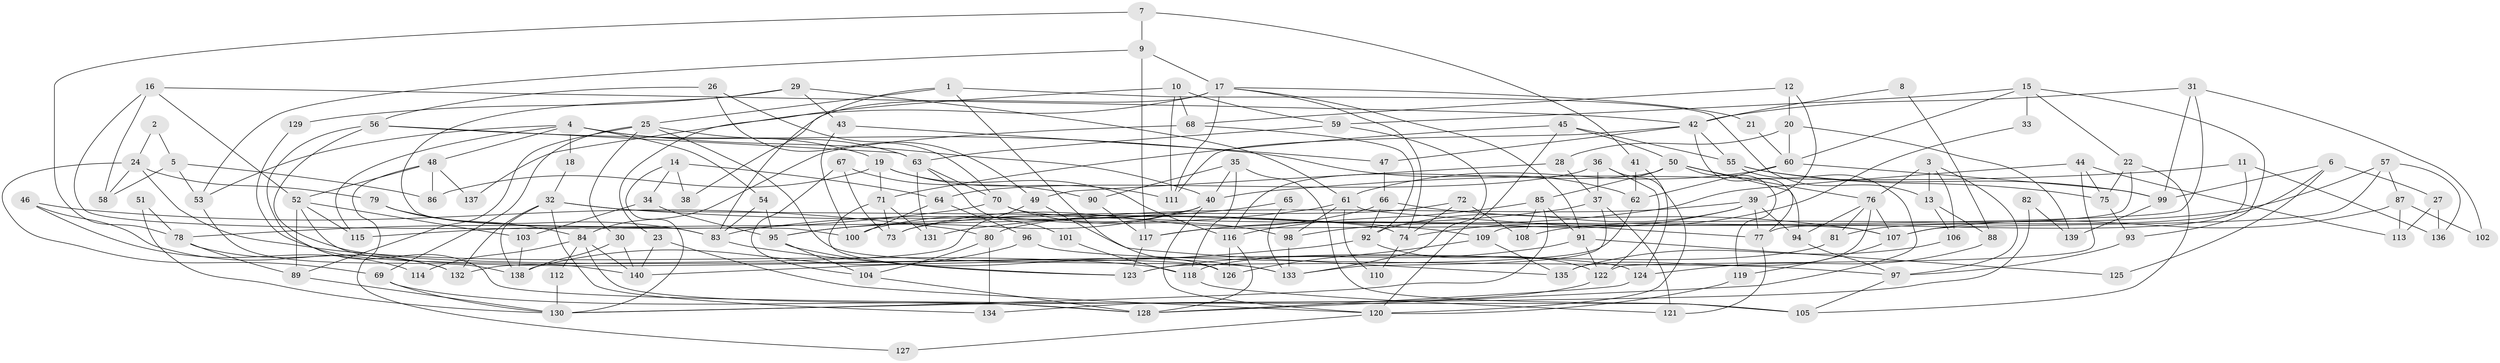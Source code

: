 // coarse degree distribution, {3: 0.08928571428571429, 2: 0.16071428571428573, 4: 0.14285714285714285, 6: 0.14285714285714285, 7: 0.07142857142857142, 10: 0.05357142857142857, 5: 0.21428571428571427, 8: 0.07142857142857142, 15: 0.03571428571428571, 11: 0.017857142857142856}
// Generated by graph-tools (version 1.1) at 2025/53/03/04/25 21:53:32]
// undirected, 140 vertices, 280 edges
graph export_dot {
graph [start="1"]
  node [color=gray90,style=filled];
  1;
  2;
  3;
  4;
  5;
  6;
  7;
  8;
  9;
  10;
  11;
  12;
  13;
  14;
  15;
  16;
  17;
  18;
  19;
  20;
  21;
  22;
  23;
  24;
  25;
  26;
  27;
  28;
  29;
  30;
  31;
  32;
  33;
  34;
  35;
  36;
  37;
  38;
  39;
  40;
  41;
  42;
  43;
  44;
  45;
  46;
  47;
  48;
  49;
  50;
  51;
  52;
  53;
  54;
  55;
  56;
  57;
  58;
  59;
  60;
  61;
  62;
  63;
  64;
  65;
  66;
  67;
  68;
  69;
  70;
  71;
  72;
  73;
  74;
  75;
  76;
  77;
  78;
  79;
  80;
  81;
  82;
  83;
  84;
  85;
  86;
  87;
  88;
  89;
  90;
  91;
  92;
  93;
  94;
  95;
  96;
  97;
  98;
  99;
  100;
  101;
  102;
  103;
  104;
  105;
  106;
  107;
  108;
  109;
  110;
  111;
  112;
  113;
  114;
  115;
  116;
  117;
  118;
  119;
  120;
  121;
  122;
  123;
  124;
  125;
  126;
  127;
  128;
  129;
  130;
  131;
  132;
  133;
  134;
  135;
  136;
  137;
  138;
  139;
  140;
  1 -- 25;
  1 -- 83;
  1 -- 13;
  1 -- 126;
  2 -- 24;
  2 -- 5;
  3 -- 106;
  3 -- 76;
  3 -- 13;
  3 -- 97;
  4 -- 53;
  4 -- 54;
  4 -- 18;
  4 -- 19;
  4 -- 40;
  4 -- 48;
  4 -- 115;
  5 -- 53;
  5 -- 58;
  5 -- 86;
  6 -- 27;
  6 -- 81;
  6 -- 99;
  6 -- 125;
  7 -- 78;
  7 -- 41;
  7 -- 9;
  8 -- 88;
  8 -- 42;
  9 -- 117;
  9 -- 17;
  9 -- 53;
  10 -- 111;
  10 -- 59;
  10 -- 23;
  10 -- 68;
  11 -- 77;
  11 -- 40;
  11 -- 136;
  12 -- 39;
  12 -- 68;
  12 -- 20;
  13 -- 88;
  13 -- 106;
  14 -- 130;
  14 -- 64;
  14 -- 34;
  14 -- 38;
  15 -- 22;
  15 -- 60;
  15 -- 33;
  15 -- 59;
  15 -- 93;
  16 -- 100;
  16 -- 42;
  16 -- 52;
  16 -- 58;
  17 -- 91;
  17 -- 21;
  17 -- 38;
  17 -- 74;
  17 -- 111;
  17 -- 137;
  18 -- 32;
  19 -- 86;
  19 -- 71;
  19 -- 111;
  19 -- 116;
  20 -- 60;
  20 -- 28;
  20 -- 139;
  21 -- 60;
  22 -- 105;
  22 -- 109;
  22 -- 75;
  23 -- 120;
  23 -- 140;
  24 -- 69;
  24 -- 118;
  24 -- 58;
  24 -- 79;
  25 -- 89;
  25 -- 133;
  25 -- 30;
  25 -- 63;
  25 -- 69;
  26 -- 70;
  26 -- 56;
  26 -- 49;
  27 -- 136;
  27 -- 113;
  28 -- 37;
  28 -- 49;
  29 -- 83;
  29 -- 61;
  29 -- 43;
  29 -- 129;
  30 -- 138;
  30 -- 140;
  31 -- 117;
  31 -- 42;
  31 -- 99;
  31 -- 102;
  32 -- 109;
  32 -- 138;
  32 -- 74;
  32 -- 132;
  32 -- 134;
  33 -- 74;
  34 -- 95;
  34 -- 103;
  35 -- 40;
  35 -- 105;
  35 -- 90;
  35 -- 118;
  36 -- 37;
  36 -- 122;
  36 -- 64;
  36 -- 120;
  37 -- 133;
  37 -- 131;
  37 -- 121;
  39 -- 92;
  39 -- 94;
  39 -- 77;
  39 -- 80;
  39 -- 98;
  40 -- 115;
  40 -- 95;
  40 -- 100;
  40 -- 120;
  41 -- 62;
  41 -- 124;
  42 -- 111;
  42 -- 55;
  42 -- 47;
  42 -- 77;
  43 -- 47;
  43 -- 100;
  44 -- 122;
  44 -- 75;
  44 -- 113;
  44 -- 117;
  45 -- 120;
  45 -- 71;
  45 -- 50;
  45 -- 55;
  46 -- 132;
  46 -- 80;
  46 -- 114;
  47 -- 66;
  48 -- 52;
  48 -- 86;
  48 -- 127;
  48 -- 137;
  49 -- 132;
  49 -- 135;
  50 -- 116;
  50 -- 76;
  50 -- 85;
  50 -- 94;
  50 -- 119;
  51 -- 78;
  51 -- 130;
  52 -- 126;
  52 -- 89;
  52 -- 103;
  52 -- 115;
  53 -- 138;
  54 -- 83;
  54 -- 95;
  55 -- 99;
  55 -- 75;
  55 -- 128;
  56 -- 63;
  56 -- 62;
  56 -- 105;
  56 -- 124;
  57 -- 108;
  57 -- 107;
  57 -- 87;
  57 -- 136;
  59 -- 63;
  59 -- 133;
  60 -- 99;
  60 -- 61;
  60 -- 62;
  61 -- 98;
  61 -- 77;
  61 -- 83;
  61 -- 110;
  62 -- 123;
  63 -- 70;
  63 -- 101;
  63 -- 131;
  64 -- 100;
  64 -- 96;
  65 -- 95;
  65 -- 133;
  66 -- 92;
  66 -- 107;
  66 -- 73;
  67 -- 73;
  67 -- 104;
  67 -- 90;
  68 -- 84;
  68 -- 92;
  69 -- 128;
  69 -- 130;
  70 -- 78;
  70 -- 107;
  70 -- 98;
  71 -- 123;
  71 -- 73;
  71 -- 131;
  72 -- 73;
  72 -- 74;
  72 -- 108;
  74 -- 110;
  75 -- 93;
  76 -- 94;
  76 -- 81;
  76 -- 107;
  76 -- 135;
  77 -- 121;
  78 -- 132;
  78 -- 89;
  79 -- 84;
  79 -- 83;
  80 -- 134;
  80 -- 104;
  81 -- 118;
  82 -- 139;
  82 -- 130;
  83 -- 123;
  84 -- 140;
  84 -- 128;
  84 -- 112;
  84 -- 114;
  85 -- 116;
  85 -- 91;
  85 -- 108;
  85 -- 130;
  87 -- 107;
  87 -- 102;
  87 -- 113;
  88 -- 124;
  89 -- 130;
  90 -- 117;
  91 -- 123;
  91 -- 122;
  91 -- 125;
  92 -- 140;
  92 -- 122;
  93 -- 97;
  94 -- 97;
  95 -- 133;
  95 -- 104;
  96 -- 97;
  96 -- 138;
  97 -- 105;
  98 -- 133;
  99 -- 139;
  101 -- 118;
  103 -- 138;
  104 -- 128;
  106 -- 135;
  107 -- 119;
  109 -- 135;
  109 -- 126;
  112 -- 130;
  116 -- 128;
  116 -- 126;
  117 -- 123;
  118 -- 121;
  119 -- 120;
  120 -- 127;
  122 -- 134;
  124 -- 128;
  129 -- 140;
}
